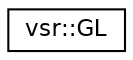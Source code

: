 digraph G
{
  edge [fontname="Helvetica",fontsize="11",labelfontname="Helvetica",labelfontsize="11"];
  node [fontname="Helvetica",fontsize="11",shape=record];
  rankdir="LR";
  Node1 [label="vsr::GL",height=0.2,width=0.4,color="black", fillcolor="white", style="filled",URL="$classvsr_1_1_g_l.html"];
}
